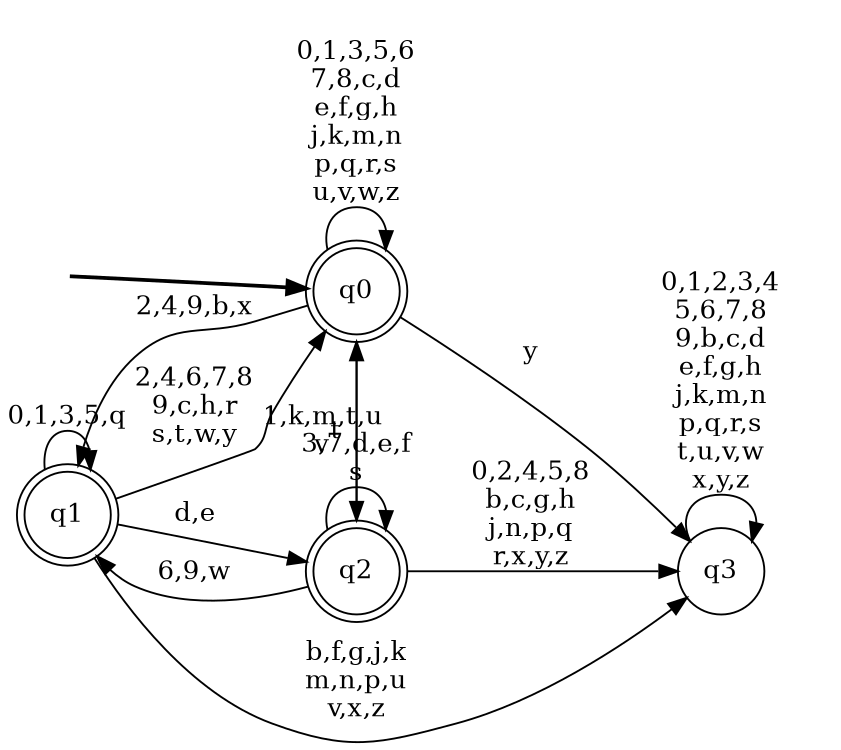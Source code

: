 digraph BlueStar {
__start0 [style = invis, shape = none, label = "", width = 0, height = 0];

rankdir=LR;
size="8,5";

s0 [style="rounded,filled", color="black", fillcolor="white" shape="doublecircle", label="q0"];
s1 [style="rounded,filled", color="black", fillcolor="white" shape="doublecircle", label="q1"];
s2 [style="rounded,filled", color="black", fillcolor="white" shape="doublecircle", label="q2"];
s3 [style="filled", color="black", fillcolor="white" shape="circle", label="q3"];
subgraph cluster_main { 
	graph [pad=".75", ranksep="0.15", nodesep="0.15"];
	 style=invis; 
	__start0 -> s0 [penwidth=2];
}
s0 -> s0 [label="0,1,3,5,6\n7,8,c,d\ne,f,g,h\nj,k,m,n\np,q,r,s\nu,v,w,z"];
s0 -> s1 [label="2,4,9,b,x"];
s0 -> s2 [label="t"];
s0 -> s3 [label="y"];
s1 -> s0 [label="2,4,6,7,8\n9,c,h,r\ns,t,w,y"];
s1 -> s1 [label="0,1,3,5,q"];
s1 -> s2 [label="d,e"];
s1 -> s3 [label="b,f,g,j,k\nm,n,p,u\nv,x,z"];
s2 -> s0 [label="1,k,m,t,u\nv"];
s2 -> s1 [label="6,9,w"];
s2 -> s2 [label="3,7,d,e,f\ns"];
s2 -> s3 [label="0,2,4,5,8\nb,c,g,h\nj,n,p,q\nr,x,y,z"];
s3 -> s3 [label="0,1,2,3,4\n5,6,7,8\n9,b,c,d\ne,f,g,h\nj,k,m,n\np,q,r,s\nt,u,v,w\nx,y,z"];

}